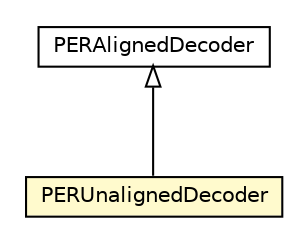 #!/usr/local/bin/dot
#
# Class diagram 
# Generated by UMLGraph version R5_6-24-gf6e263 (http://www.umlgraph.org/)
#

digraph G {
	edge [fontname="Helvetica",fontsize=10,labelfontname="Helvetica",labelfontsize=10];
	node [fontname="Helvetica",fontsize=10,shape=plaintext];
	nodesep=0.25;
	ranksep=0.5;
	// org.universAAL.lddi.lib.ieeex73std.org.bn.coders.per.PERUnalignedDecoder
	c6140854 [label=<<table title="org.universAAL.lddi.lib.ieeex73std.org.bn.coders.per.PERUnalignedDecoder" border="0" cellborder="1" cellspacing="0" cellpadding="2" port="p" bgcolor="lemonChiffon" href="./PERUnalignedDecoder.html">
		<tr><td><table border="0" cellspacing="0" cellpadding="1">
<tr><td align="center" balign="center"> PERUnalignedDecoder </td></tr>
		</table></td></tr>
		</table>>, URL="./PERUnalignedDecoder.html", fontname="Helvetica", fontcolor="black", fontsize=10.0];
	// org.universAAL.lddi.lib.ieeex73std.org.bn.coders.per.PERAlignedDecoder
	c6140857 [label=<<table title="org.universAAL.lddi.lib.ieeex73std.org.bn.coders.per.PERAlignedDecoder" border="0" cellborder="1" cellspacing="0" cellpadding="2" port="p" href="./PERAlignedDecoder.html">
		<tr><td><table border="0" cellspacing="0" cellpadding="1">
<tr><td align="center" balign="center"> PERAlignedDecoder </td></tr>
		</table></td></tr>
		</table>>, URL="./PERAlignedDecoder.html", fontname="Helvetica", fontcolor="black", fontsize=10.0];
	//org.universAAL.lddi.lib.ieeex73std.org.bn.coders.per.PERUnalignedDecoder extends org.universAAL.lddi.lib.ieeex73std.org.bn.coders.per.PERAlignedDecoder
	c6140857:p -> c6140854:p [dir=back,arrowtail=empty];
}


